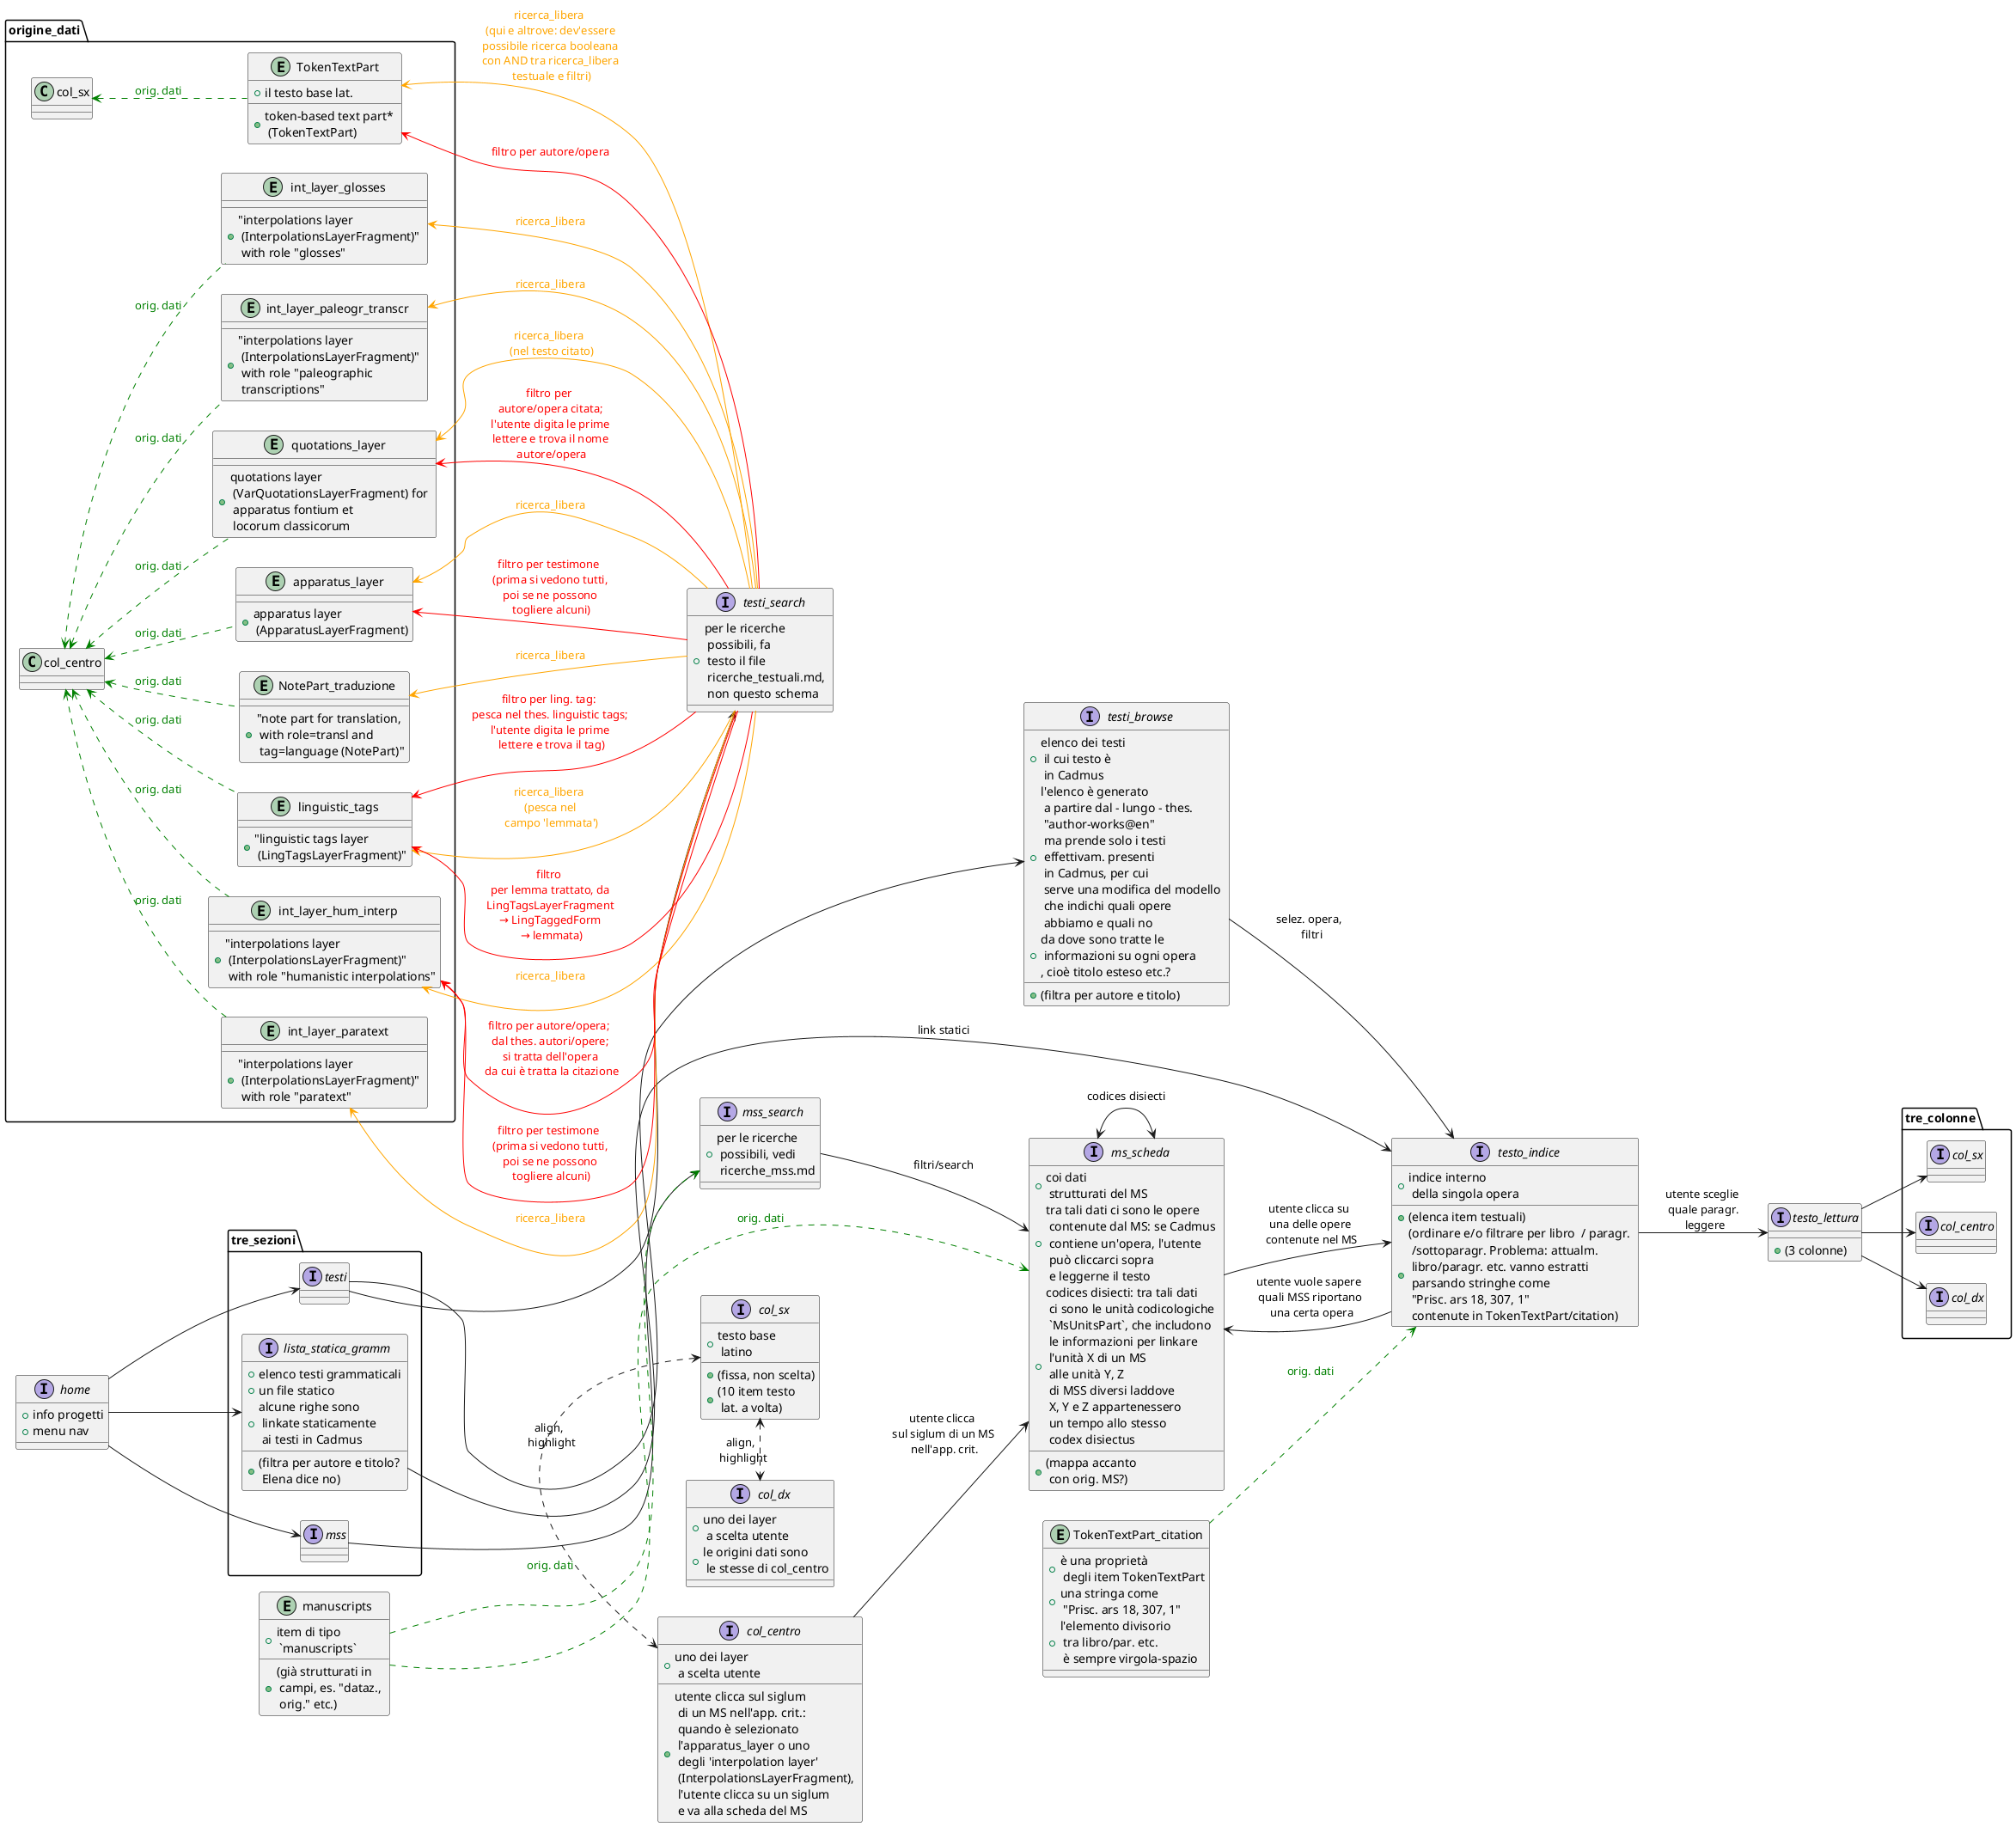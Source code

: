 ﻿@startuml

' Per generare l'immagine dello schema: plantuml schema.png
' Per generarla da dentro vim: !plantuml %
' Sto pubblicando il file .png in http://www.paolomonella.it/papers/schema.png

left to right direction


''''''''
' HOME '
''''''''

interface home {
    + info progetti
    + menu nav
}


package tre_sezioni {

    home --> testi
    interface testi {
    }

    home --> mss
    interface mss {
    }

    home --> lista_statica_gramm
    interface lista_statica_gramm {
         + elenco testi grammaticali
         + un file statico 
         + alcune righe sono \n linkate staticamente \n ai testi in Cadmus
         + (filtra per autore e titolo? \n Elena dice no)
    }

}

lista_statica_gramm --> testo_indice: link statici


''''''''''''''''
' TESTI_BROWSE '
''''''''''''''''

interface testi_browse {
    + elenco dei testi \n il cui testo è \n in Cadmus
    + l'elenco è generato \n a partire dal - lungo - thes. \n "author-works@en" \n ma prende solo i testi \n effettivam. presenti \n in Cadmus, per cui \n serve una modifica del modello \n che indichi quali opere \n abbiamo e quali no
    + da dove sono tratte le \n informazioni su ogni opera \n, cioè titolo esteso etc.?
    + (filtra per autore e titolo)
}
testi --> testi_browse

testi_browse --> testo_indice: selez. opera, \n filtri
interface testo_indice {
    + indice interno \n della singola opera
    + (elenca item testuali)
    + (ordinare e/o filtrare per libro  / paragr. \n /sottoparagr. Problema: attualm. \n libro/paragr. etc. vanno estratti \n parsando stringhe come \n "Prisc. ars 18, 307, 1" \n contenute in TokenTextPart/citation)
}

entity TokenTextPart_citation {
    + è una proprietà \n degli item TokenTextPart
    + una stringa come \n "Prisc. ars 18, 307, 1"
    + l'elemento divisorio \n tra libro/par. etc. \n è sempre virgola-spazio
}

TokenTextPart_citation ..> testo_indice #text:green;line:green : orig. dati


testo_indice --> testo_lettura : utente sceglie \n quale paragr. \n leggere
interface testo_lettura {
    + (3 colonne)
}





''''''''''''''''
' TESTI_SEARCH '
''''''''''''''''

testi --> testi_search
interface testi_search {
    + per le ricerche \n possibili, fa \n testo il file \n ricerche_testuali.md, \n non questo schema
}



'''''''
' MSS '
'''''''

mss --> mss_search
interface mss_search {
    + per le ricerche \n possibili, vedi \n ricerche_mss.md
}

mss_search --> ms_scheda : filtri/search
interface ms_scheda {
    + coi dati \n strutturati del MS
    + tra tali dati ci sono le opere \n contenute dal MS: se Cadmus \n contiene un'opera, l'utente \n può cliccarci sopra \n e leggerne il testo
    + codices disiecti: tra tali dati \n ci sono le unità codicologiche \n `MsUnitsPart`, che includono \n le informazioni per linkare \n l'unità X di un MS \n alle unità Y, Z \n di MSS diversi laddove \n X, Y e Z appartenessero \n un tempo allo stesso \n codex disiectus
    + (mappa accanto \n con orig. MS?)
}

ms_scheda <-> ms_scheda : codices disiecti

ms_scheda --> testo_indice : utente clicca su \n una delle opere \n contenute nel MS

testo_indice --> ms_scheda : utente vuole sapere \n quali MSS riportano \n una certa opera

entity manuscripts {
    + item di tipo \n `manuscripts`
    + (già strutturati in \n campi, es. "dataz., \n orig." etc.)
}
manuscripts ..> mss_search #text:green;line:green : orig. dati
manuscripts ..> ms_scheda #text:green;line:green : orig. dati

    


'''''''''''''''''
' TESTO_LETTURA '
'''''''''''''''''

package tre_colonne {
    interface col_sx
    interface col_centro
    interface col_dx
}


'''''''''''''''
' TRE COLONNE '
'''''''''''''''

testo_lettura --> col_sx
testo_lettura --> col_centro
testo_lettura --> col_dx

interface col_sx {
    + testo base \n latino
    + (fissa, non scelta)
    + (10 item testo \n lat. a volta)
}

interface col_centro {
    + uno dei layer \n a scelta utente
    + utente clicca sul siglum \n di un MS nell'app. crit.: \n quando è selezionato \n l'apparatus_layer o uno \n degli 'interpolation layer' \n (InterpolationsLayerFragment), \n l'utente clicca su un siglum \n e va alla scheda del MS
}

interface col_dx {
    + uno dei layer \n a scelta utente
    + le origini dati sono \n le stesse di col_centro
}

col_sx <.> col_centro : align, \n highlight
col_sx <.>  col_dx : align, \n highlight


''''''''''''''''''''''''''''''''''''''
' DA SIGLA IN APP. CRIT. A SCHEDA MS '
''''''''''''''''''''''''''''''''''''''

col_centro --> ms_scheda : utente clicca \n sul siglum di un MS \n nell'app. crit.



''''''''''''''''''''''''''''''
' ORIGINE DATI: NOTE/TRADUZ. '
''''''''''''''''''''''''''''''

package origine_dati {

    entity TokenTextPart {
        + token-based text part* \n (TokenTextPart)
        + il testo base lat.
    }
    TokenTextPart .up.> col_sx  #text:green;line:green : orig. dati

    ' Nota: prima avevo inserito quest'altra origine dati, ma poi riflettendo ho visto che è del tutto inutile
    ' entity NotePart_generica {
    '    + "note part for \n generic notes  (NotePart)"
    '    + non la usiamo, \n ma è nel modello; la inserirei \n lo stesso: non comporta \n quasi lavoro in più
    '}
    'NotePart_generica .up.> col_centro  #text:green;line:green : orig. dati

    entity NotePart_traduzione {
        + "note part for translation, \n with role=transl and \n tag=language (NotePart)"
    }
    NotePart_traduzione .up.> col_centro  #text:green;line:green : orig. dati


    '''''''''''''''''''''
    ' ORIG. DATI: LAYER '
    '''''''''''''''''''''
     
    entity apparatus_layer {
        + apparatus layer \n (ApparatusLayerFragment)
    }
    apparatus_layer .up.> col_centro  #text:green;line:green : orig. dati

    entity quotations_layer {
        + quotations layer \n (VarQuotationsLayerFragment) for \n apparatus fontium et \n locorum classicorum
    }
    quotations_layer .up.> col_centro  #text:green;line:green : orig. dati

    entity int_layer_paleogr_transcr {
        + "interpolations layer \n (InterpolationsLayerFragment)" \n with role "paleographic \n transcriptions"
    }
    int_layer_paleogr_transcr .up.> col_centro  #text:green;line:green : orig. dati

    entity int_layer_glosses {
        + "interpolations layer \n (InterpolationsLayerFragment)" \n with role "glosses"
    }
    int_layer_glosses .up.> col_centro  #text:green;line:green : orig. dati

    entity int_layer_paratext {
        + "interpolations layer \n (InterpolationsLayerFragment)" \n with role "paratext"
    }
    int_layer_paratext .up.> col_centro  #text:green;line:green : orig. dati

    entity int_layer_hum_interp {
        + "interpolations layer \n (InterpolationsLayerFragment)" \n with role "humanistic interpolations"
    }
    int_layer_hum_interp .up.> col_centro  #text:green;line:green : orig. dati

    entity linguistic_tags {
        + "linguistic tags layer \n (LingTagsLayerFragment)"
    }
    linguistic_tags .up.> col_centro  #text:green;line:green : orig. dati

}


''''''''''''''''
' TESTI_SEARCH '
''''''''''''''''

testi_search -up-> TokenTextPart #text:orange;line:orange : ricerca_libera \n (qui e altrove: dev'essere \n possibile ricerca booleana \n con AND tra ricerca_libera \n testuale e filtri)
testi_search -up-> TokenTextPart #text:red;line:red : filtro per autore/opera
testi_search -up-> NotePart_traduzione #text:orange;line:orange : ricerca_libera
testi_search -up-> apparatus_layer #text:orange;line:orange : ricerca_libera
testi_search -up-> apparatus_layer #text:red;line:red : filtro per testimone \n (prima si vedono tutti, \n poi se ne possono \n togliere alcuni)
testi_search -up-> quotations_layer #text:orange;line:orange : ricerca_libera \n (nel testo citato)
testi_search -up-> quotations_layer #text:red;line:red : filtro per \n autore/opera citata; \n l'utente digita le prime \n lettere e trova il nome \n autore/opera
testi_search -up-> int_layer_paleogr_transcr #text:orange;line:orange : ricerca_libera
testi_search -up-> int_layer_glosses #text:orange;line:orange : ricerca_libera
testi_search -up-> int_layer_paratext #text:orange;line:orange : ricerca_libera
testi_search -up-> int_layer_hum_interp #text:orange;line:orange : ricerca_libera
testi_search -up-> int_layer_hum_interp #text:red;line:red : filtro per autore/opera; \n dal thes. autori/opere; \n si tratta dell'opera \n da cui è tratta la citazione
testi_search -up-> int_layer_hum_interp #text:red;line:red : filtro per testimone \n (prima si vedono tutti, \n poi se ne possono \n togliere alcuni)
testi_search -up-> linguistic_tags #text:orange;line:orange : ricerca_libera \n (pesca nel \n campo 'lemmata')
testi_search -up-> linguistic_tags #text:red;line:red : filtro per ling. tag: \n pesca nel thes. linguistic tags; \n l'utente digita le prime \n lettere e trova il tag)
testi_search -up-> linguistic_tags #text:red;line:red : filtro \n per lemma trattato, da \n LingTagsLayerFragment \n → LingTaggedForm \n → lemmata)


@enduml
